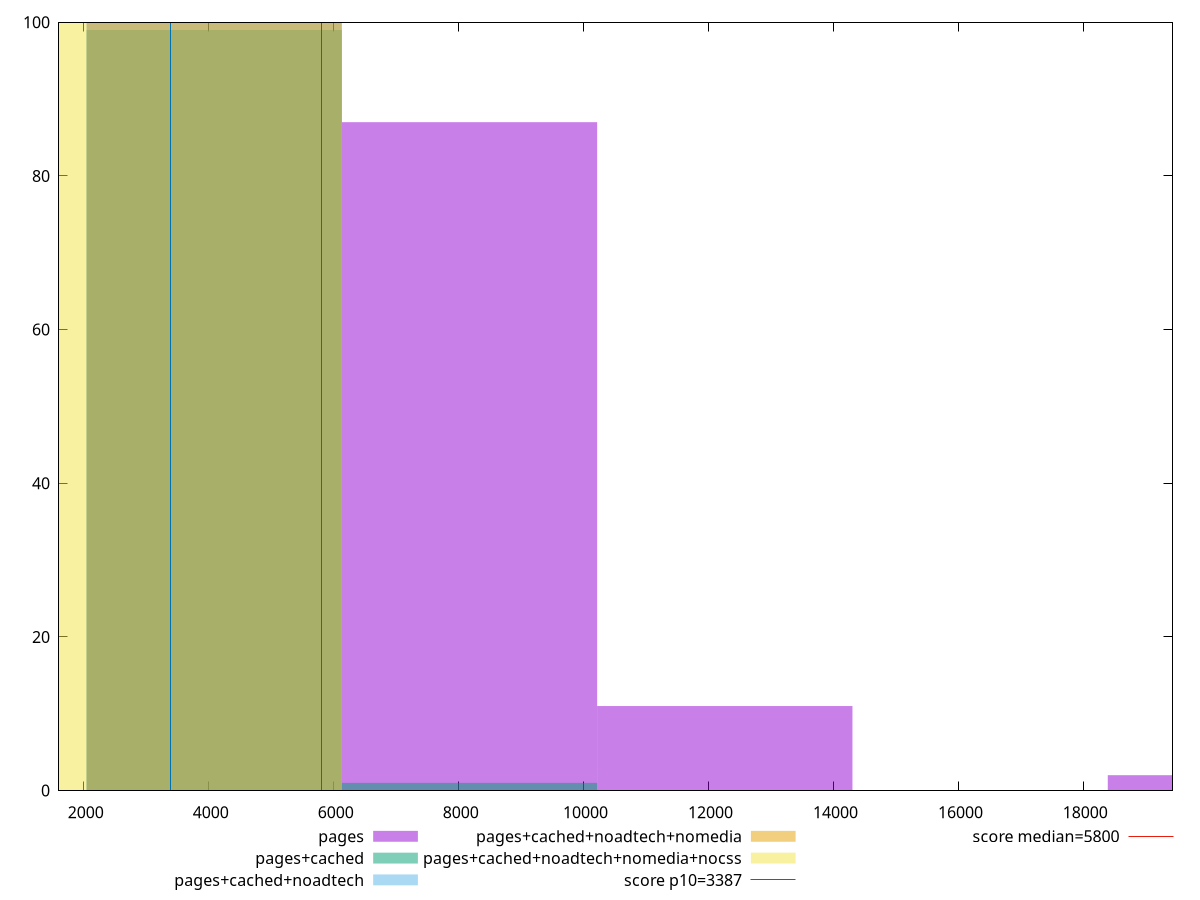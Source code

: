 reset

$pages <<EOF
12260.51784191654 11
8173.678561277694 87
20434.196403194233 2
EOF

$pagesCached <<EOF
8173.678561277694 1
4086.839280638847 99
EOF

$pagesCachedNoadtech <<EOF
4086.839280638847 100
EOF

$pagesCachedNoadtechNomedia <<EOF
4086.839280638847 100
EOF

$pagesCachedNoadtechNomediaNocss <<EOF
0 100
EOF

set key outside below
set boxwidth 4086.839280638847
set xrange [1603.369:19426.688824625326]
set yrange [0:100]
set trange [0:100]
set style fill transparent solid 0.5 noborder

set parametric
set terminal svg size 640, 530 enhanced background rgb 'white'
set output "report_00009_2021-02-08T22-37-41.559Z/speed-index/comparison/histogram/all_raw.svg"

plot $pages title "pages" with boxes, \
     $pagesCached title "pages+cached" with boxes, \
     $pagesCachedNoadtech title "pages+cached+noadtech" with boxes, \
     $pagesCachedNoadtechNomedia title "pages+cached+noadtech+nomedia" with boxes, \
     $pagesCachedNoadtechNomediaNocss title "pages+cached+noadtech+nomedia+nocss" with boxes, \
     3387,t title "score p10=3387", \
     5800,t title "score median=5800"

reset
